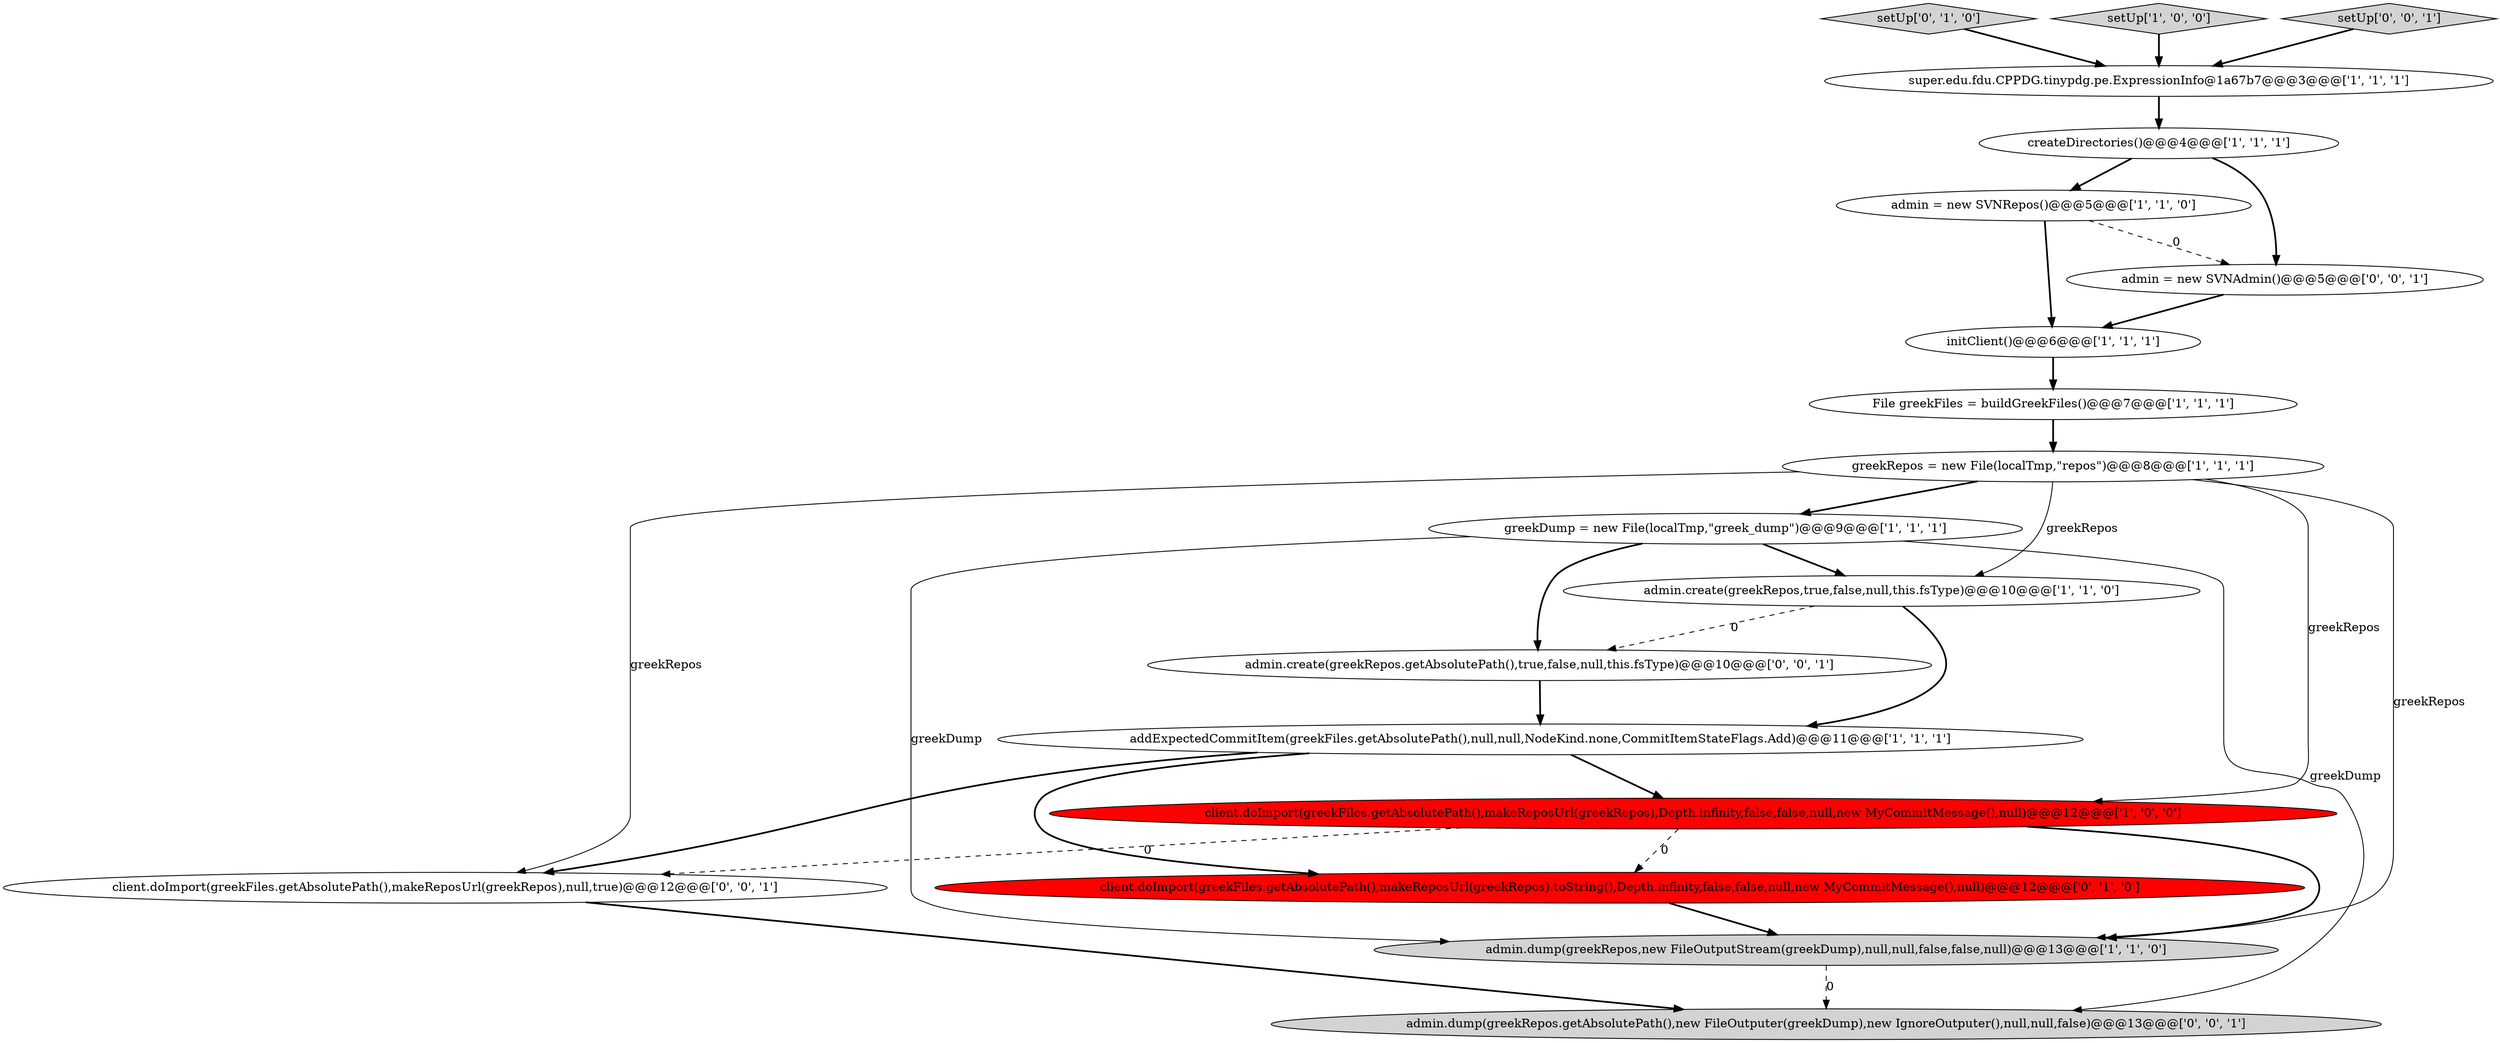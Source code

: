 digraph {
3 [style = filled, label = "addExpectedCommitItem(greekFiles.getAbsolutePath(),null,null,NodeKind.none,CommitItemStateFlags.Add)@@@11@@@['1', '1', '1']", fillcolor = white, shape = ellipse image = "AAA0AAABBB1BBB"];
9 [style = filled, label = "admin.create(greekRepos,true,false,null,this.fsType)@@@10@@@['1', '1', '0']", fillcolor = white, shape = ellipse image = "AAA0AAABBB1BBB"];
2 [style = filled, label = "greekRepos = new File(localTmp,\"repos\")@@@8@@@['1', '1', '1']", fillcolor = white, shape = ellipse image = "AAA0AAABBB1BBB"];
12 [style = filled, label = "client.doImport(greekFiles.getAbsolutePath(),makeReposUrl(greekRepos).toString(),Depth.infinity,false,false,null,new MyCommitMessage(),null)@@@12@@@['0', '1', '0']", fillcolor = red, shape = ellipse image = "AAA1AAABBB2BBB"];
11 [style = filled, label = "greekDump = new File(localTmp,\"greek_dump\")@@@9@@@['1', '1', '1']", fillcolor = white, shape = ellipse image = "AAA0AAABBB1BBB"];
0 [style = filled, label = "admin = new SVNRepos()@@@5@@@['1', '1', '0']", fillcolor = white, shape = ellipse image = "AAA0AAABBB1BBB"];
13 [style = filled, label = "setUp['0', '1', '0']", fillcolor = lightgray, shape = diamond image = "AAA0AAABBB2BBB"];
14 [style = filled, label = "admin.create(greekRepos.getAbsolutePath(),true,false,null,this.fsType)@@@10@@@['0', '0', '1']", fillcolor = white, shape = ellipse image = "AAA0AAABBB3BBB"];
4 [style = filled, label = "super.edu.fdu.CPPDG.tinypdg.pe.ExpressionInfo@1a67b7@@@3@@@['1', '1', '1']", fillcolor = white, shape = ellipse image = "AAA0AAABBB1BBB"];
16 [style = filled, label = "client.doImport(greekFiles.getAbsolutePath(),makeReposUrl(greekRepos),null,true)@@@12@@@['0', '0', '1']", fillcolor = white, shape = ellipse image = "AAA0AAABBB3BBB"];
10 [style = filled, label = "client.doImport(greekFiles.getAbsolutePath(),makeReposUrl(greekRepos),Depth.infinity,false,false,null,new MyCommitMessage(),null)@@@12@@@['1', '0', '0']", fillcolor = red, shape = ellipse image = "AAA1AAABBB1BBB"];
18 [style = filled, label = "admin = new SVNAdmin()@@@5@@@['0', '0', '1']", fillcolor = white, shape = ellipse image = "AAA0AAABBB3BBB"];
7 [style = filled, label = "initClient()@@@6@@@['1', '1', '1']", fillcolor = white, shape = ellipse image = "AAA0AAABBB1BBB"];
6 [style = filled, label = "admin.dump(greekRepos,new FileOutputStream(greekDump),null,null,false,false,null)@@@13@@@['1', '1', '0']", fillcolor = lightgray, shape = ellipse image = "AAA0AAABBB1BBB"];
1 [style = filled, label = "setUp['1', '0', '0']", fillcolor = lightgray, shape = diamond image = "AAA0AAABBB1BBB"];
8 [style = filled, label = "File greekFiles = buildGreekFiles()@@@7@@@['1', '1', '1']", fillcolor = white, shape = ellipse image = "AAA0AAABBB1BBB"];
17 [style = filled, label = "admin.dump(greekRepos.getAbsolutePath(),new FileOutputer(greekDump),new IgnoreOutputer(),null,null,false)@@@13@@@['0', '0', '1']", fillcolor = lightgray, shape = ellipse image = "AAA0AAABBB3BBB"];
15 [style = filled, label = "setUp['0', '0', '1']", fillcolor = lightgray, shape = diamond image = "AAA0AAABBB3BBB"];
5 [style = filled, label = "createDirectories()@@@4@@@['1', '1', '1']", fillcolor = white, shape = ellipse image = "AAA0AAABBB1BBB"];
14->3 [style = bold, label=""];
1->4 [style = bold, label=""];
11->14 [style = bold, label=""];
2->9 [style = solid, label="greekRepos"];
10->12 [style = dashed, label="0"];
6->17 [style = dashed, label="0"];
2->16 [style = solid, label="greekRepos"];
5->18 [style = bold, label=""];
16->17 [style = bold, label=""];
3->12 [style = bold, label=""];
3->16 [style = bold, label=""];
7->8 [style = bold, label=""];
11->9 [style = bold, label=""];
12->6 [style = bold, label=""];
10->6 [style = bold, label=""];
11->17 [style = solid, label="greekDump"];
0->7 [style = bold, label=""];
3->10 [style = bold, label=""];
9->14 [style = dashed, label="0"];
8->2 [style = bold, label=""];
5->0 [style = bold, label=""];
15->4 [style = bold, label=""];
2->10 [style = solid, label="greekRepos"];
9->3 [style = bold, label=""];
11->6 [style = solid, label="greekDump"];
0->18 [style = dashed, label="0"];
10->16 [style = dashed, label="0"];
2->6 [style = solid, label="greekRepos"];
18->7 [style = bold, label=""];
4->5 [style = bold, label=""];
2->11 [style = bold, label=""];
13->4 [style = bold, label=""];
}
